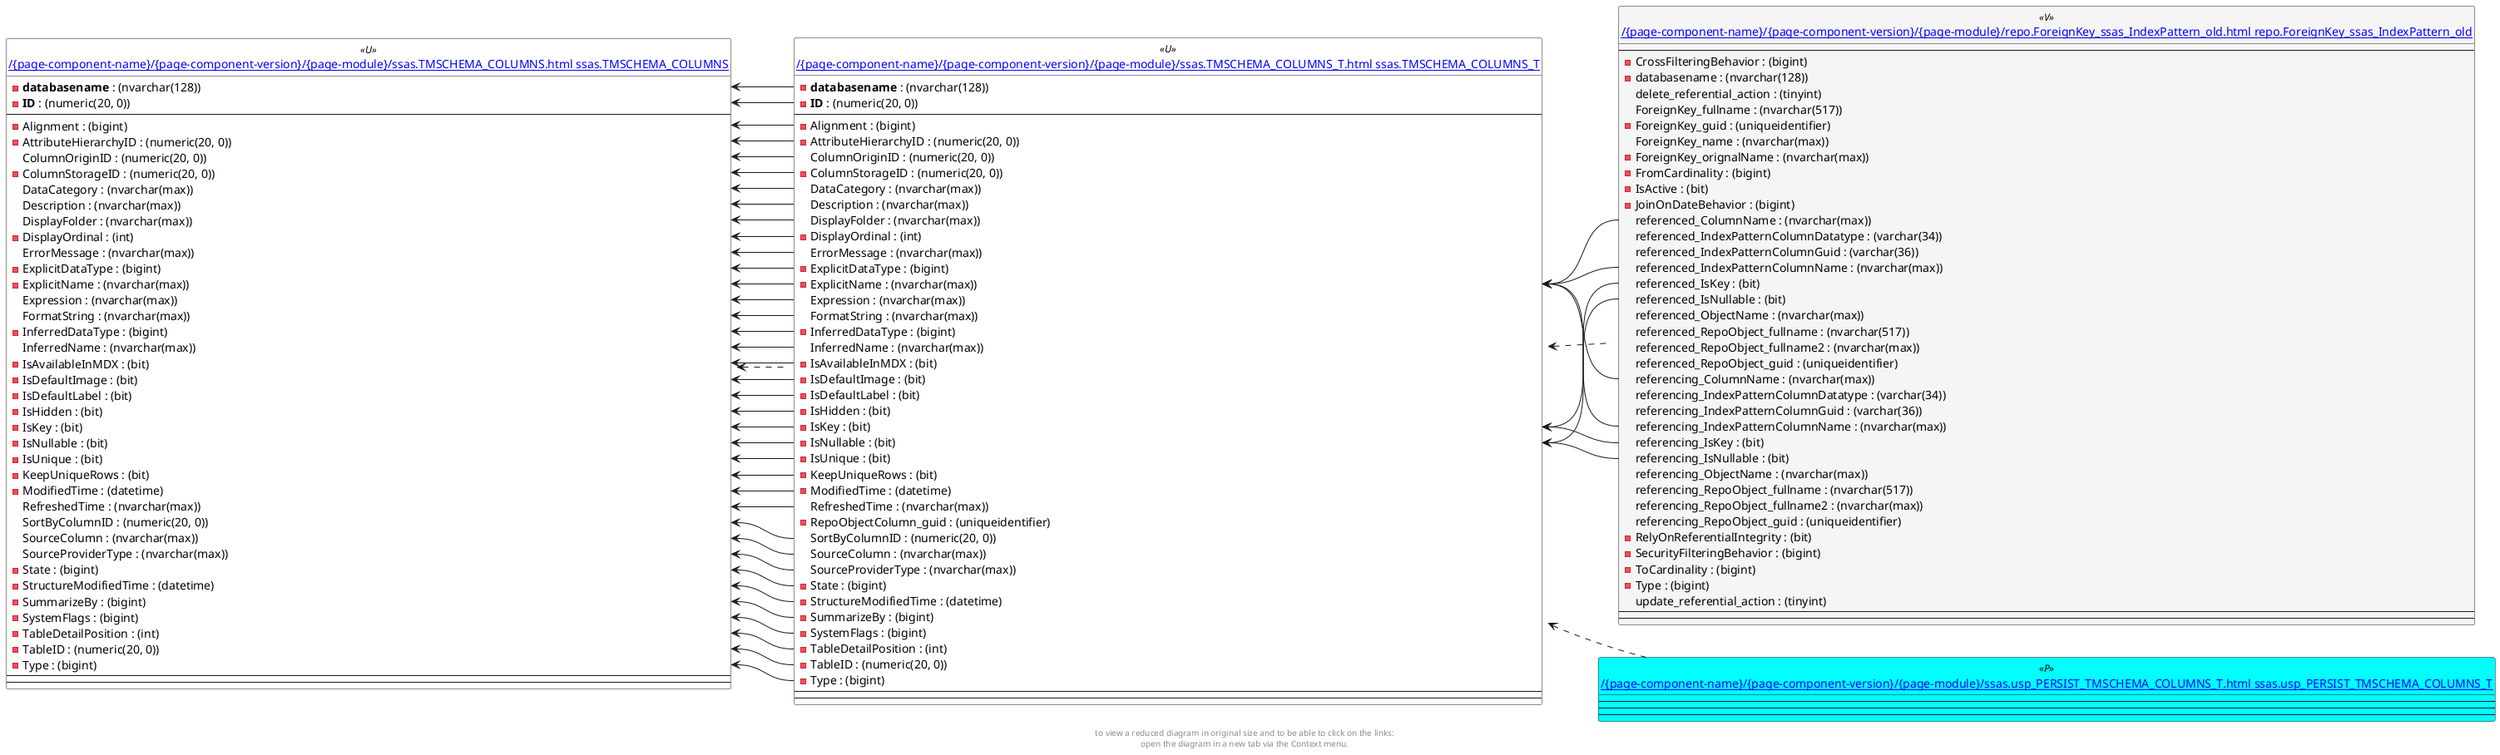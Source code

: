 @startuml
left to right direction
'top to bottom direction
hide circle
'avoide "." issues:
set namespaceSeparator none


skinparam class {
  BackgroundColor White
  BackgroundColor<<FN>> Yellow
  BackgroundColor<<FS>> Yellow
  BackgroundColor<<FT>> LightGray
  BackgroundColor<<IF>> Yellow
  BackgroundColor<<IS>> Yellow
  BackgroundColor<<P>> Aqua
  BackgroundColor<<PC>> Aqua
  BackgroundColor<<SN>> Yellow
  BackgroundColor<<SO>> SlateBlue
  BackgroundColor<<TF>> LightGray
  BackgroundColor<<TR>> Tomato
  BackgroundColor<<U>> White
  BackgroundColor<<V>> WhiteSmoke
  BackgroundColor<<X>> Aqua
}


entity "[[{site-url}/{page-component-name}/{page-component-version}/{page-module}/repo.ForeignKey_ssas_IndexPattern_old.html repo.ForeignKey_ssas_IndexPattern_old]]" as repo.ForeignKey_ssas_IndexPattern_old << V >> {
  --
  - CrossFilteringBehavior : (bigint)
  - databasename : (nvarchar(128))
  delete_referential_action : (tinyint)
  ForeignKey_fullname : (nvarchar(517))
  - ForeignKey_guid : (uniqueidentifier)
  ForeignKey_name : (nvarchar(max))
  - ForeignKey_orignalName : (nvarchar(max))
  - FromCardinality : (bigint)
  - IsActive : (bit)
  - JoinOnDateBehavior : (bigint)
  referenced_ColumnName : (nvarchar(max))
  referenced_IndexPatternColumnDatatype : (varchar(34))
  referenced_IndexPatternColumnGuid : (varchar(36))
  referenced_IndexPatternColumnName : (nvarchar(max))
  referenced_IsKey : (bit)
  referenced_IsNullable : (bit)
  referenced_ObjectName : (nvarchar(max))
  referenced_RepoObject_fullname : (nvarchar(517))
  referenced_RepoObject_fullname2 : (nvarchar(max))
  referenced_RepoObject_guid : (uniqueidentifier)
  referencing_ColumnName : (nvarchar(max))
  referencing_IndexPatternColumnDatatype : (varchar(34))
  referencing_IndexPatternColumnGuid : (varchar(36))
  referencing_IndexPatternColumnName : (nvarchar(max))
  referencing_IsKey : (bit)
  referencing_IsNullable : (bit)
  referencing_ObjectName : (nvarchar(max))
  referencing_RepoObject_fullname : (nvarchar(517))
  referencing_RepoObject_fullname2 : (nvarchar(max))
  referencing_RepoObject_guid : (uniqueidentifier)
  - RelyOnReferentialIntegrity : (bit)
  - SecurityFilteringBehavior : (bigint)
  - ToCardinality : (bigint)
  - Type : (bigint)
  update_referential_action : (tinyint)
  --
  --
}

entity "[[{site-url}/{page-component-name}/{page-component-version}/{page-module}/ssas.TMSCHEMA_COLUMNS.html ssas.TMSCHEMA_COLUMNS]]" as ssas.TMSCHEMA_COLUMNS << U >> {
  - **databasename** : (nvarchar(128))
  - **ID** : (numeric(20, 0))
  --
  - Alignment : (bigint)
  - AttributeHierarchyID : (numeric(20, 0))
  ColumnOriginID : (numeric(20, 0))
  - ColumnStorageID : (numeric(20, 0))
  DataCategory : (nvarchar(max))
  Description : (nvarchar(max))
  DisplayFolder : (nvarchar(max))
  - DisplayOrdinal : (int)
  ErrorMessage : (nvarchar(max))
  - ExplicitDataType : (bigint)
  - ExplicitName : (nvarchar(max))
  Expression : (nvarchar(max))
  FormatString : (nvarchar(max))
  - InferredDataType : (bigint)
  InferredName : (nvarchar(max))
  - IsAvailableInMDX : (bit)
  - IsDefaultImage : (bit)
  - IsDefaultLabel : (bit)
  - IsHidden : (bit)
  - IsKey : (bit)
  - IsNullable : (bit)
  - IsUnique : (bit)
  - KeepUniqueRows : (bit)
  - ModifiedTime : (datetime)
  RefreshedTime : (nvarchar(max))
  SortByColumnID : (numeric(20, 0))
  SourceColumn : (nvarchar(max))
  SourceProviderType : (nvarchar(max))
  - State : (bigint)
  - StructureModifiedTime : (datetime)
  - SummarizeBy : (bigint)
  - SystemFlags : (bigint)
  - TableDetailPosition : (int)
  - TableID : (numeric(20, 0))
  - Type : (bigint)
  --
  --
}

entity "[[{site-url}/{page-component-name}/{page-component-version}/{page-module}/ssas.TMSCHEMA_COLUMNS_T.html ssas.TMSCHEMA_COLUMNS_T]]" as ssas.TMSCHEMA_COLUMNS_T << U >> {
  - **databasename** : (nvarchar(128))
  - **ID** : (numeric(20, 0))
  --
  - Alignment : (bigint)
  - AttributeHierarchyID : (numeric(20, 0))
  ColumnOriginID : (numeric(20, 0))
  - ColumnStorageID : (numeric(20, 0))
  DataCategory : (nvarchar(max))
  Description : (nvarchar(max))
  DisplayFolder : (nvarchar(max))
  - DisplayOrdinal : (int)
  ErrorMessage : (nvarchar(max))
  - ExplicitDataType : (bigint)
  - ExplicitName : (nvarchar(max))
  Expression : (nvarchar(max))
  FormatString : (nvarchar(max))
  - InferredDataType : (bigint)
  InferredName : (nvarchar(max))
  - IsAvailableInMDX : (bit)
  - IsDefaultImage : (bit)
  - IsDefaultLabel : (bit)
  - IsHidden : (bit)
  - IsKey : (bit)
  - IsNullable : (bit)
  - IsUnique : (bit)
  - KeepUniqueRows : (bit)
  - ModifiedTime : (datetime)
  RefreshedTime : (nvarchar(max))
  - RepoObjectColumn_guid : (uniqueidentifier)
  SortByColumnID : (numeric(20, 0))
  SourceColumn : (nvarchar(max))
  SourceProviderType : (nvarchar(max))
  - State : (bigint)
  - StructureModifiedTime : (datetime)
  - SummarizeBy : (bigint)
  - SystemFlags : (bigint)
  - TableDetailPosition : (int)
  - TableID : (numeric(20, 0))
  - Type : (bigint)
  --
  --
}

entity "[[{site-url}/{page-component-name}/{page-component-version}/{page-module}/ssas.usp_PERSIST_TMSCHEMA_COLUMNS_T.html ssas.usp_PERSIST_TMSCHEMA_COLUMNS_T]]" as ssas.usp_PERSIST_TMSCHEMA_COLUMNS_T << P >> {
  --
  --
  --
}

ssas.TMSCHEMA_COLUMNS <.. ssas.TMSCHEMA_COLUMNS_T
ssas.TMSCHEMA_COLUMNS_T <.. ssas.usp_PERSIST_TMSCHEMA_COLUMNS_T
ssas.TMSCHEMA_COLUMNS_T <.. repo.ForeignKey_ssas_IndexPattern_old
ssas.TMSCHEMA_COLUMNS::Alignment <-- ssas.TMSCHEMA_COLUMNS_T::Alignment
ssas.TMSCHEMA_COLUMNS::AttributeHierarchyID <-- ssas.TMSCHEMA_COLUMNS_T::AttributeHierarchyID
ssas.TMSCHEMA_COLUMNS::ColumnOriginID <-- ssas.TMSCHEMA_COLUMNS_T::ColumnOriginID
ssas.TMSCHEMA_COLUMNS::ColumnStorageID <-- ssas.TMSCHEMA_COLUMNS_T::ColumnStorageID
ssas.TMSCHEMA_COLUMNS::databasename <-- ssas.TMSCHEMA_COLUMNS_T::databasename
ssas.TMSCHEMA_COLUMNS::DataCategory <-- ssas.TMSCHEMA_COLUMNS_T::DataCategory
ssas.TMSCHEMA_COLUMNS::Description <-- ssas.TMSCHEMA_COLUMNS_T::Description
ssas.TMSCHEMA_COLUMNS::DisplayFolder <-- ssas.TMSCHEMA_COLUMNS_T::DisplayFolder
ssas.TMSCHEMA_COLUMNS::DisplayOrdinal <-- ssas.TMSCHEMA_COLUMNS_T::DisplayOrdinal
ssas.TMSCHEMA_COLUMNS::ErrorMessage <-- ssas.TMSCHEMA_COLUMNS_T::ErrorMessage
ssas.TMSCHEMA_COLUMNS::ExplicitDataType <-- ssas.TMSCHEMA_COLUMNS_T::ExplicitDataType
ssas.TMSCHEMA_COLUMNS::ExplicitName <-- ssas.TMSCHEMA_COLUMNS_T::ExplicitName
ssas.TMSCHEMA_COLUMNS::Expression <-- ssas.TMSCHEMA_COLUMNS_T::Expression
ssas.TMSCHEMA_COLUMNS::FormatString <-- ssas.TMSCHEMA_COLUMNS_T::FormatString
ssas.TMSCHEMA_COLUMNS::ID <-- ssas.TMSCHEMA_COLUMNS_T::ID
ssas.TMSCHEMA_COLUMNS::InferredDataType <-- ssas.TMSCHEMA_COLUMNS_T::InferredDataType
ssas.TMSCHEMA_COLUMNS::InferredName <-- ssas.TMSCHEMA_COLUMNS_T::InferredName
ssas.TMSCHEMA_COLUMNS::IsAvailableInMDX <-- ssas.TMSCHEMA_COLUMNS_T::IsAvailableInMDX
ssas.TMSCHEMA_COLUMNS::IsDefaultImage <-- ssas.TMSCHEMA_COLUMNS_T::IsDefaultImage
ssas.TMSCHEMA_COLUMNS::IsDefaultLabel <-- ssas.TMSCHEMA_COLUMNS_T::IsDefaultLabel
ssas.TMSCHEMA_COLUMNS::IsHidden <-- ssas.TMSCHEMA_COLUMNS_T::IsHidden
ssas.TMSCHEMA_COLUMNS::IsKey <-- ssas.TMSCHEMA_COLUMNS_T::IsKey
ssas.TMSCHEMA_COLUMNS::IsNullable <-- ssas.TMSCHEMA_COLUMNS_T::IsNullable
ssas.TMSCHEMA_COLUMNS::IsUnique <-- ssas.TMSCHEMA_COLUMNS_T::IsUnique
ssas.TMSCHEMA_COLUMNS::KeepUniqueRows <-- ssas.TMSCHEMA_COLUMNS_T::KeepUniqueRows
ssas.TMSCHEMA_COLUMNS::ModifiedTime <-- ssas.TMSCHEMA_COLUMNS_T::ModifiedTime
ssas.TMSCHEMA_COLUMNS::RefreshedTime <-- ssas.TMSCHEMA_COLUMNS_T::RefreshedTime
ssas.TMSCHEMA_COLUMNS::SortByColumnID <-- ssas.TMSCHEMA_COLUMNS_T::SortByColumnID
ssas.TMSCHEMA_COLUMNS::SourceColumn <-- ssas.TMSCHEMA_COLUMNS_T::SourceColumn
ssas.TMSCHEMA_COLUMNS::SourceProviderType <-- ssas.TMSCHEMA_COLUMNS_T::SourceProviderType
ssas.TMSCHEMA_COLUMNS::State <-- ssas.TMSCHEMA_COLUMNS_T::State
ssas.TMSCHEMA_COLUMNS::StructureModifiedTime <-- ssas.TMSCHEMA_COLUMNS_T::StructureModifiedTime
ssas.TMSCHEMA_COLUMNS::SummarizeBy <-- ssas.TMSCHEMA_COLUMNS_T::SummarizeBy
ssas.TMSCHEMA_COLUMNS::SystemFlags <-- ssas.TMSCHEMA_COLUMNS_T::SystemFlags
ssas.TMSCHEMA_COLUMNS::TableDetailPosition <-- ssas.TMSCHEMA_COLUMNS_T::TableDetailPosition
ssas.TMSCHEMA_COLUMNS::TableID <-- ssas.TMSCHEMA_COLUMNS_T::TableID
ssas.TMSCHEMA_COLUMNS::Type <-- ssas.TMSCHEMA_COLUMNS_T::Type
ssas.TMSCHEMA_COLUMNS_T::ExplicitName <-- repo.ForeignKey_ssas_IndexPattern_old::referenced_IndexPatternColumnName
ssas.TMSCHEMA_COLUMNS_T::ExplicitName <-- repo.ForeignKey_ssas_IndexPattern_old::referencing_IndexPatternColumnName
ssas.TMSCHEMA_COLUMNS_T::ExplicitName <-- repo.ForeignKey_ssas_IndexPattern_old::referenced_ColumnName
ssas.TMSCHEMA_COLUMNS_T::ExplicitName <-- repo.ForeignKey_ssas_IndexPattern_old::referencing_ColumnName
ssas.TMSCHEMA_COLUMNS_T::IsKey <-- repo.ForeignKey_ssas_IndexPattern_old::referenced_IsKey
ssas.TMSCHEMA_COLUMNS_T::IsKey <-- repo.ForeignKey_ssas_IndexPattern_old::referencing_IsKey
ssas.TMSCHEMA_COLUMNS_T::IsNullable <-- repo.ForeignKey_ssas_IndexPattern_old::referenced_IsNullable
ssas.TMSCHEMA_COLUMNS_T::IsNullable <-- repo.ForeignKey_ssas_IndexPattern_old::referencing_IsNullable
footer
to view a reduced diagram in original size and to be able to click on the links:
open the diagram in a new tab via the Context menu.
end footer

@enduml


